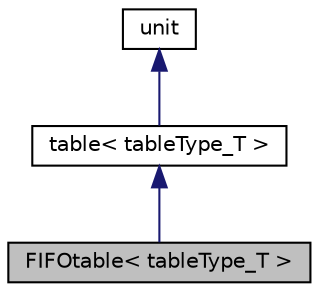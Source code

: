 digraph G
{
  edge [fontname="Helvetica",fontsize="10",labelfontname="Helvetica",labelfontsize="10"];
  node [fontname="Helvetica",fontsize="10",shape=record];
  Node1 [label="FIFOtable\< tableType_T \>",height=0.2,width=0.4,color="black", fillcolor="grey75", style="filled" fontcolor="black"];
  Node2 -> Node1 [dir=back,color="midnightblue",fontsize="10",style="solid",fontname="Helvetica"];
  Node2 [label="table\< tableType_T \>",height=0.2,width=0.4,color="black", fillcolor="white", style="filled",URL="$classtable.html"];
  Node3 -> Node2 [dir=back,color="midnightblue",fontsize="10",style="solid",fontname="Helvetica"];
  Node3 [label="unit",height=0.2,width=0.4,color="black", fillcolor="white", style="filled",URL="$classunit.html"];
}
